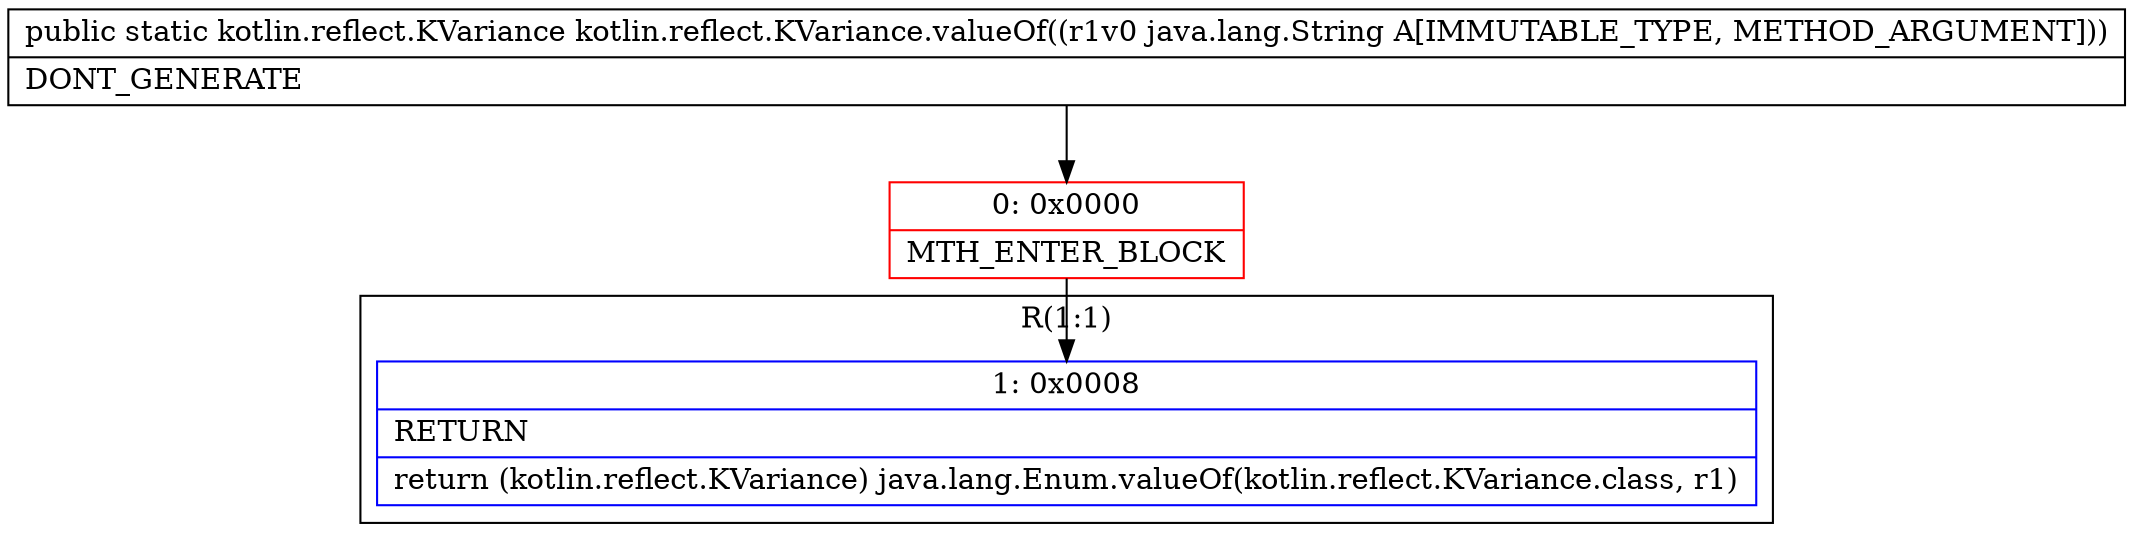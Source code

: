 digraph "CFG forkotlin.reflect.KVariance.valueOf(Ljava\/lang\/String;)Lkotlin\/reflect\/KVariance;" {
subgraph cluster_Region_1262441470 {
label = "R(1:1)";
node [shape=record,color=blue];
Node_1 [shape=record,label="{1\:\ 0x0008|RETURN\l|return (kotlin.reflect.KVariance) java.lang.Enum.valueOf(kotlin.reflect.KVariance.class, r1)\l}"];
}
Node_0 [shape=record,color=red,label="{0\:\ 0x0000|MTH_ENTER_BLOCK\l}"];
MethodNode[shape=record,label="{public static kotlin.reflect.KVariance kotlin.reflect.KVariance.valueOf((r1v0 java.lang.String A[IMMUTABLE_TYPE, METHOD_ARGUMENT]))  | DONT_GENERATE\l}"];
MethodNode -> Node_0;
Node_0 -> Node_1;
}

